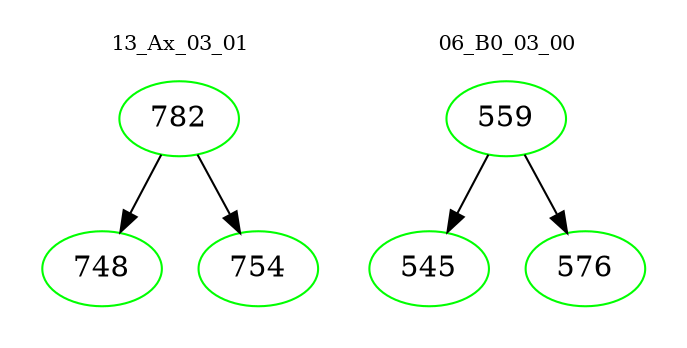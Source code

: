 digraph{
subgraph cluster_0 {
color = white
label = "13_Ax_03_01";
fontsize=10;
T0_782 [label="782", color="green"]
T0_782 -> T0_748 [color="black"]
T0_748 [label="748", color="green"]
T0_782 -> T0_754 [color="black"]
T0_754 [label="754", color="green"]
}
subgraph cluster_1 {
color = white
label = "06_B0_03_00";
fontsize=10;
T1_559 [label="559", color="green"]
T1_559 -> T1_545 [color="black"]
T1_545 [label="545", color="green"]
T1_559 -> T1_576 [color="black"]
T1_576 [label="576", color="green"]
}
}

